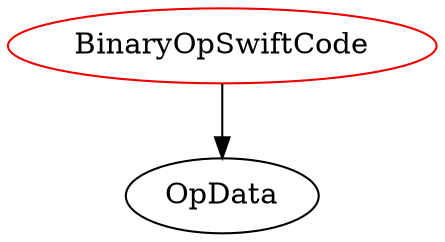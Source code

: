 digraph binaryopswiftcode{
BinaryOpSwiftCode -> OpData;
BinaryOpSwiftCode	[shape=oval, color=red2, label="BinaryOpSwiftCode"];
}
